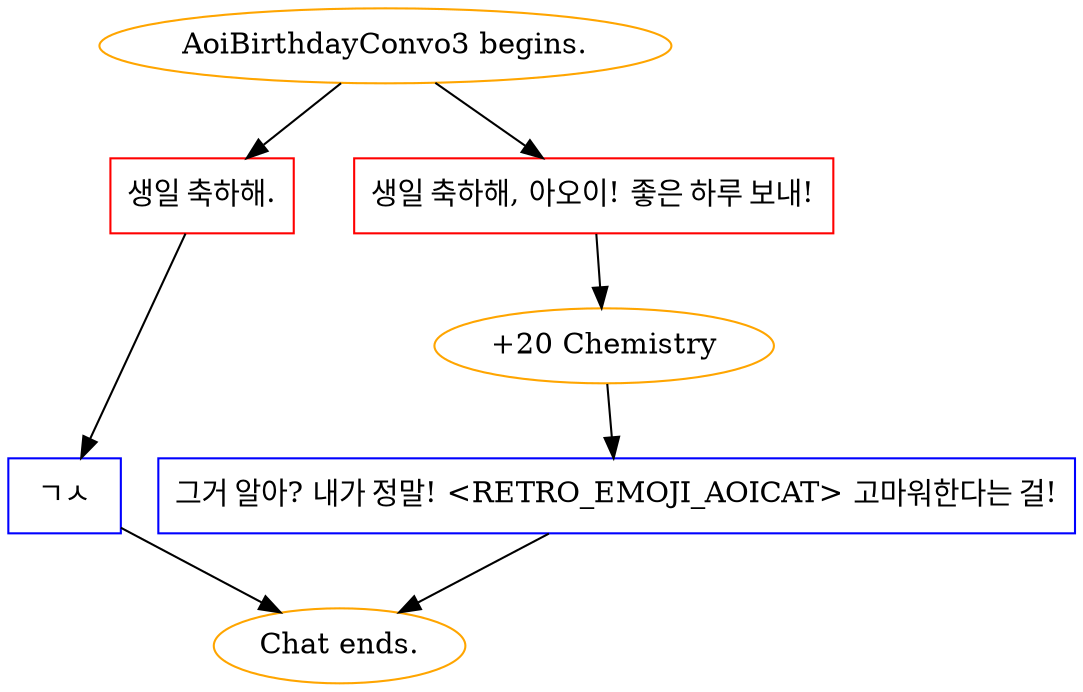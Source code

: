digraph {
	"AoiBirthdayConvo3 begins." [color=orange];
		"AoiBirthdayConvo3 begins." -> j3004405456;
		"AoiBirthdayConvo3 begins." -> j3902936732;
	j3004405456 [label="생일 축하해.",shape=box,color=red];
		j3004405456 -> j1629679621;
	j3902936732 [label="생일 축하해, 아오이! 좋은 하루 보내!",shape=box,color=red];
		j3902936732 -> j152997050;
	j1629679621 [label="ㄱㅅ",shape=box,color=blue];
		j1629679621 -> "Chat ends.";
	j152997050 [label="+20 Chemistry",color=orange];
		j152997050 -> j3878967645;
	"Chat ends." [color=orange];
	j3878967645 [label="그거 알아? 내가 정말! <RETRO_EMOJI_AOICAT> 고마워한다는 걸!",shape=box,color=blue];
		j3878967645 -> "Chat ends.";
}